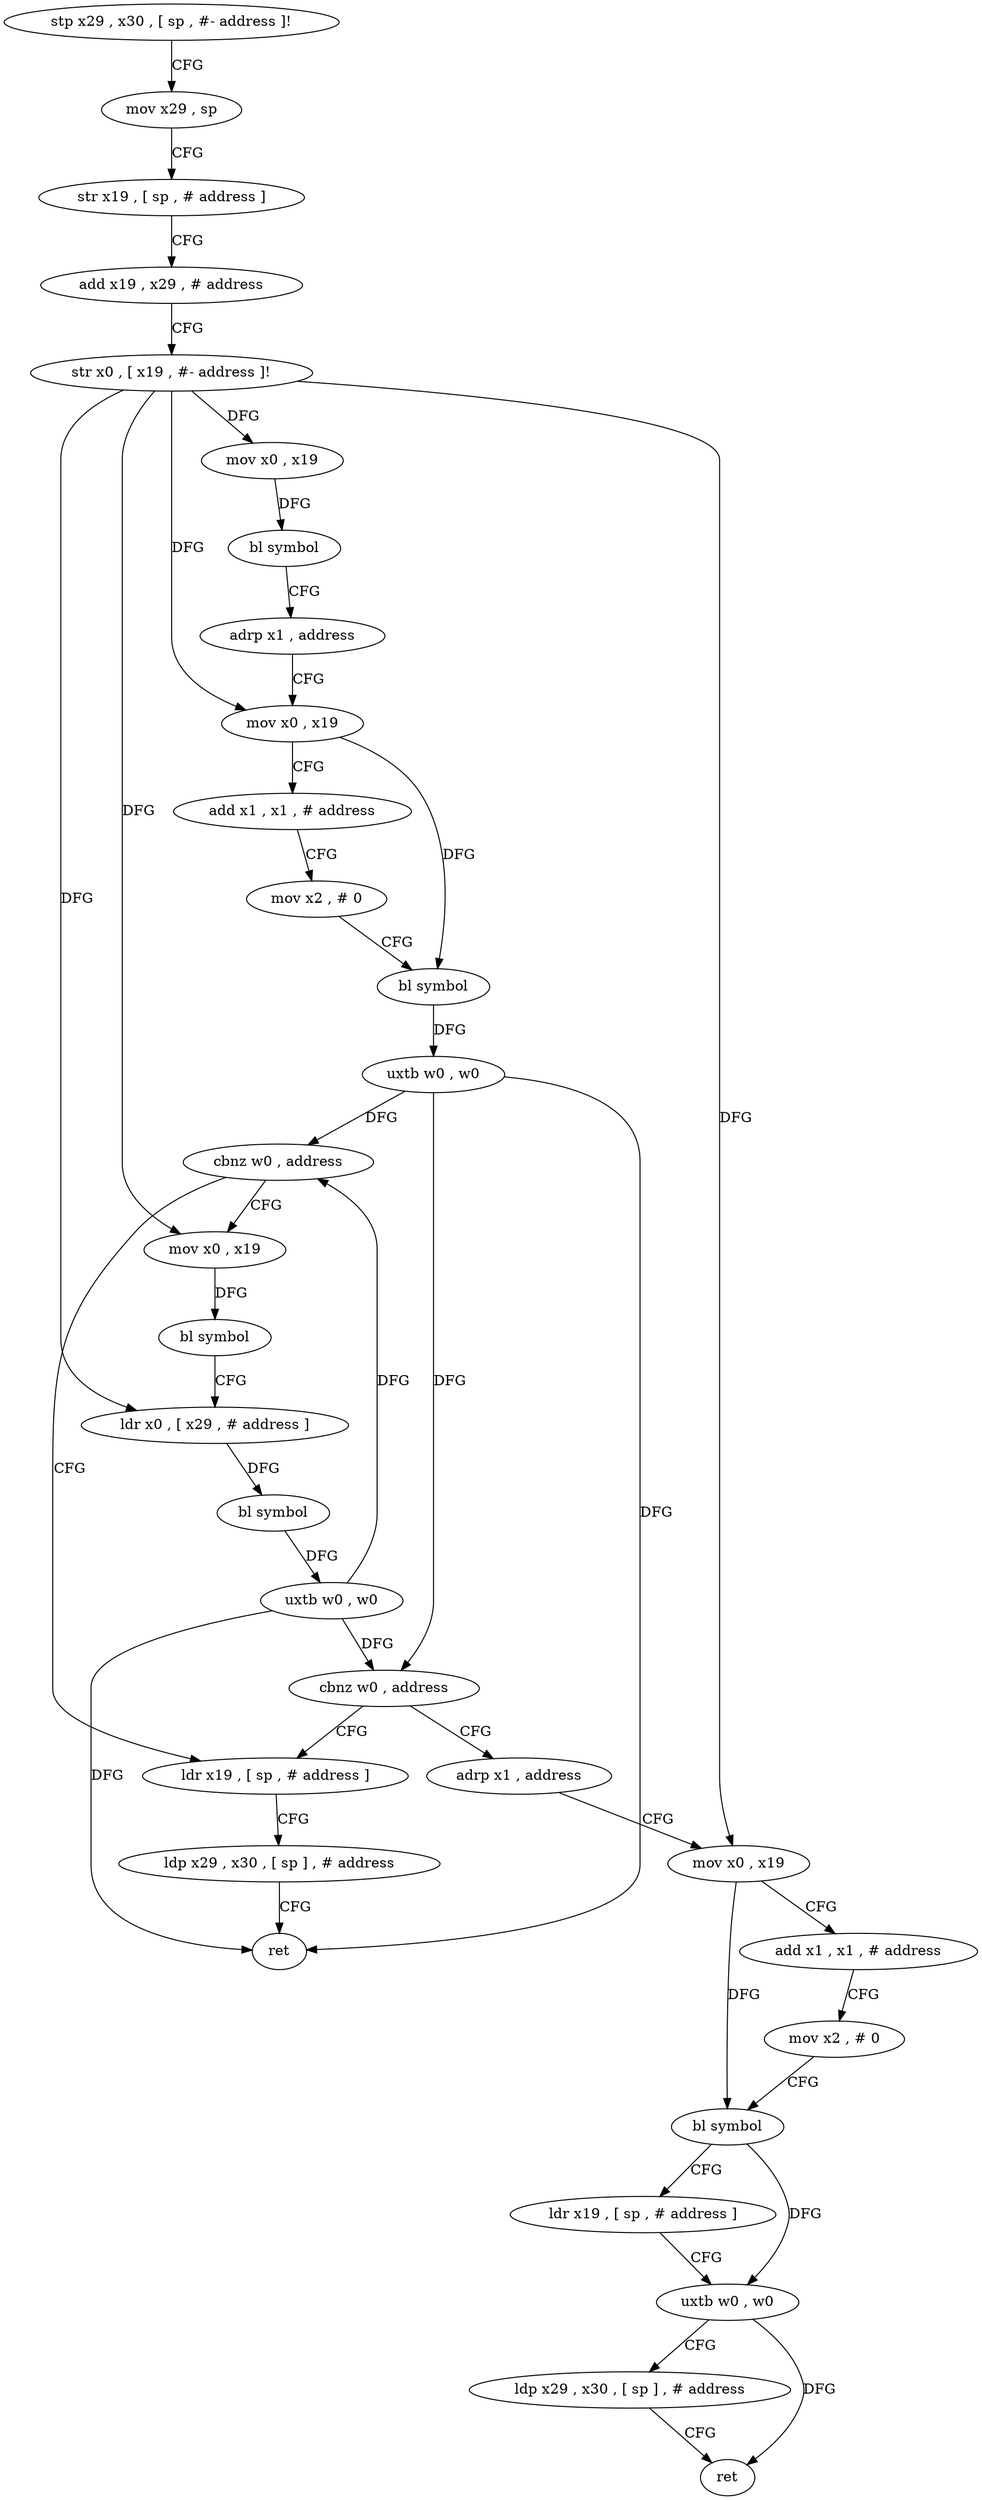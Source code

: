 digraph "func" {
"89064" [label = "stp x29 , x30 , [ sp , #- address ]!" ]
"89068" [label = "mov x29 , sp" ]
"89072" [label = "str x19 , [ sp , # address ]" ]
"89076" [label = "add x19 , x29 , # address" ]
"89080" [label = "str x0 , [ x19 , #- address ]!" ]
"89084" [label = "mov x0 , x19" ]
"89088" [label = "bl symbol" ]
"89092" [label = "adrp x1 , address" ]
"89096" [label = "mov x0 , x19" ]
"89100" [label = "add x1 , x1 , # address" ]
"89104" [label = "mov x2 , # 0" ]
"89108" [label = "bl symbol" ]
"89112" [label = "uxtb w0 , w0" ]
"89116" [label = "cbnz w0 , address" ]
"89136" [label = "mov x0 , x19" ]
"89120" [label = "ldr x19 , [ sp , # address ]" ]
"89140" [label = "bl symbol" ]
"89144" [label = "ldr x0 , [ x29 , # address ]" ]
"89148" [label = "bl symbol" ]
"89152" [label = "uxtb w0 , w0" ]
"89156" [label = "cbnz w0 , address" ]
"89160" [label = "adrp x1 , address" ]
"89124" [label = "ldp x29 , x30 , [ sp ] , # address" ]
"89128" [label = "ret" ]
"89164" [label = "mov x0 , x19" ]
"89168" [label = "add x1 , x1 , # address" ]
"89172" [label = "mov x2 , # 0" ]
"89176" [label = "bl symbol" ]
"89180" [label = "ldr x19 , [ sp , # address ]" ]
"89184" [label = "uxtb w0 , w0" ]
"89188" [label = "ldp x29 , x30 , [ sp ] , # address" ]
"89192" [label = "ret" ]
"89064" -> "89068" [ label = "CFG" ]
"89068" -> "89072" [ label = "CFG" ]
"89072" -> "89076" [ label = "CFG" ]
"89076" -> "89080" [ label = "CFG" ]
"89080" -> "89084" [ label = "DFG" ]
"89080" -> "89144" [ label = "DFG" ]
"89080" -> "89096" [ label = "DFG" ]
"89080" -> "89136" [ label = "DFG" ]
"89080" -> "89164" [ label = "DFG" ]
"89084" -> "89088" [ label = "DFG" ]
"89088" -> "89092" [ label = "CFG" ]
"89092" -> "89096" [ label = "CFG" ]
"89096" -> "89100" [ label = "CFG" ]
"89096" -> "89108" [ label = "DFG" ]
"89100" -> "89104" [ label = "CFG" ]
"89104" -> "89108" [ label = "CFG" ]
"89108" -> "89112" [ label = "DFG" ]
"89112" -> "89116" [ label = "DFG" ]
"89112" -> "89156" [ label = "DFG" ]
"89112" -> "89128" [ label = "DFG" ]
"89116" -> "89136" [ label = "CFG" ]
"89116" -> "89120" [ label = "CFG" ]
"89136" -> "89140" [ label = "DFG" ]
"89120" -> "89124" [ label = "CFG" ]
"89140" -> "89144" [ label = "CFG" ]
"89144" -> "89148" [ label = "DFG" ]
"89148" -> "89152" [ label = "DFG" ]
"89152" -> "89156" [ label = "DFG" ]
"89152" -> "89116" [ label = "DFG" ]
"89152" -> "89128" [ label = "DFG" ]
"89156" -> "89120" [ label = "CFG" ]
"89156" -> "89160" [ label = "CFG" ]
"89160" -> "89164" [ label = "CFG" ]
"89124" -> "89128" [ label = "CFG" ]
"89164" -> "89168" [ label = "CFG" ]
"89164" -> "89176" [ label = "DFG" ]
"89168" -> "89172" [ label = "CFG" ]
"89172" -> "89176" [ label = "CFG" ]
"89176" -> "89180" [ label = "CFG" ]
"89176" -> "89184" [ label = "DFG" ]
"89180" -> "89184" [ label = "CFG" ]
"89184" -> "89188" [ label = "CFG" ]
"89184" -> "89192" [ label = "DFG" ]
"89188" -> "89192" [ label = "CFG" ]
}

